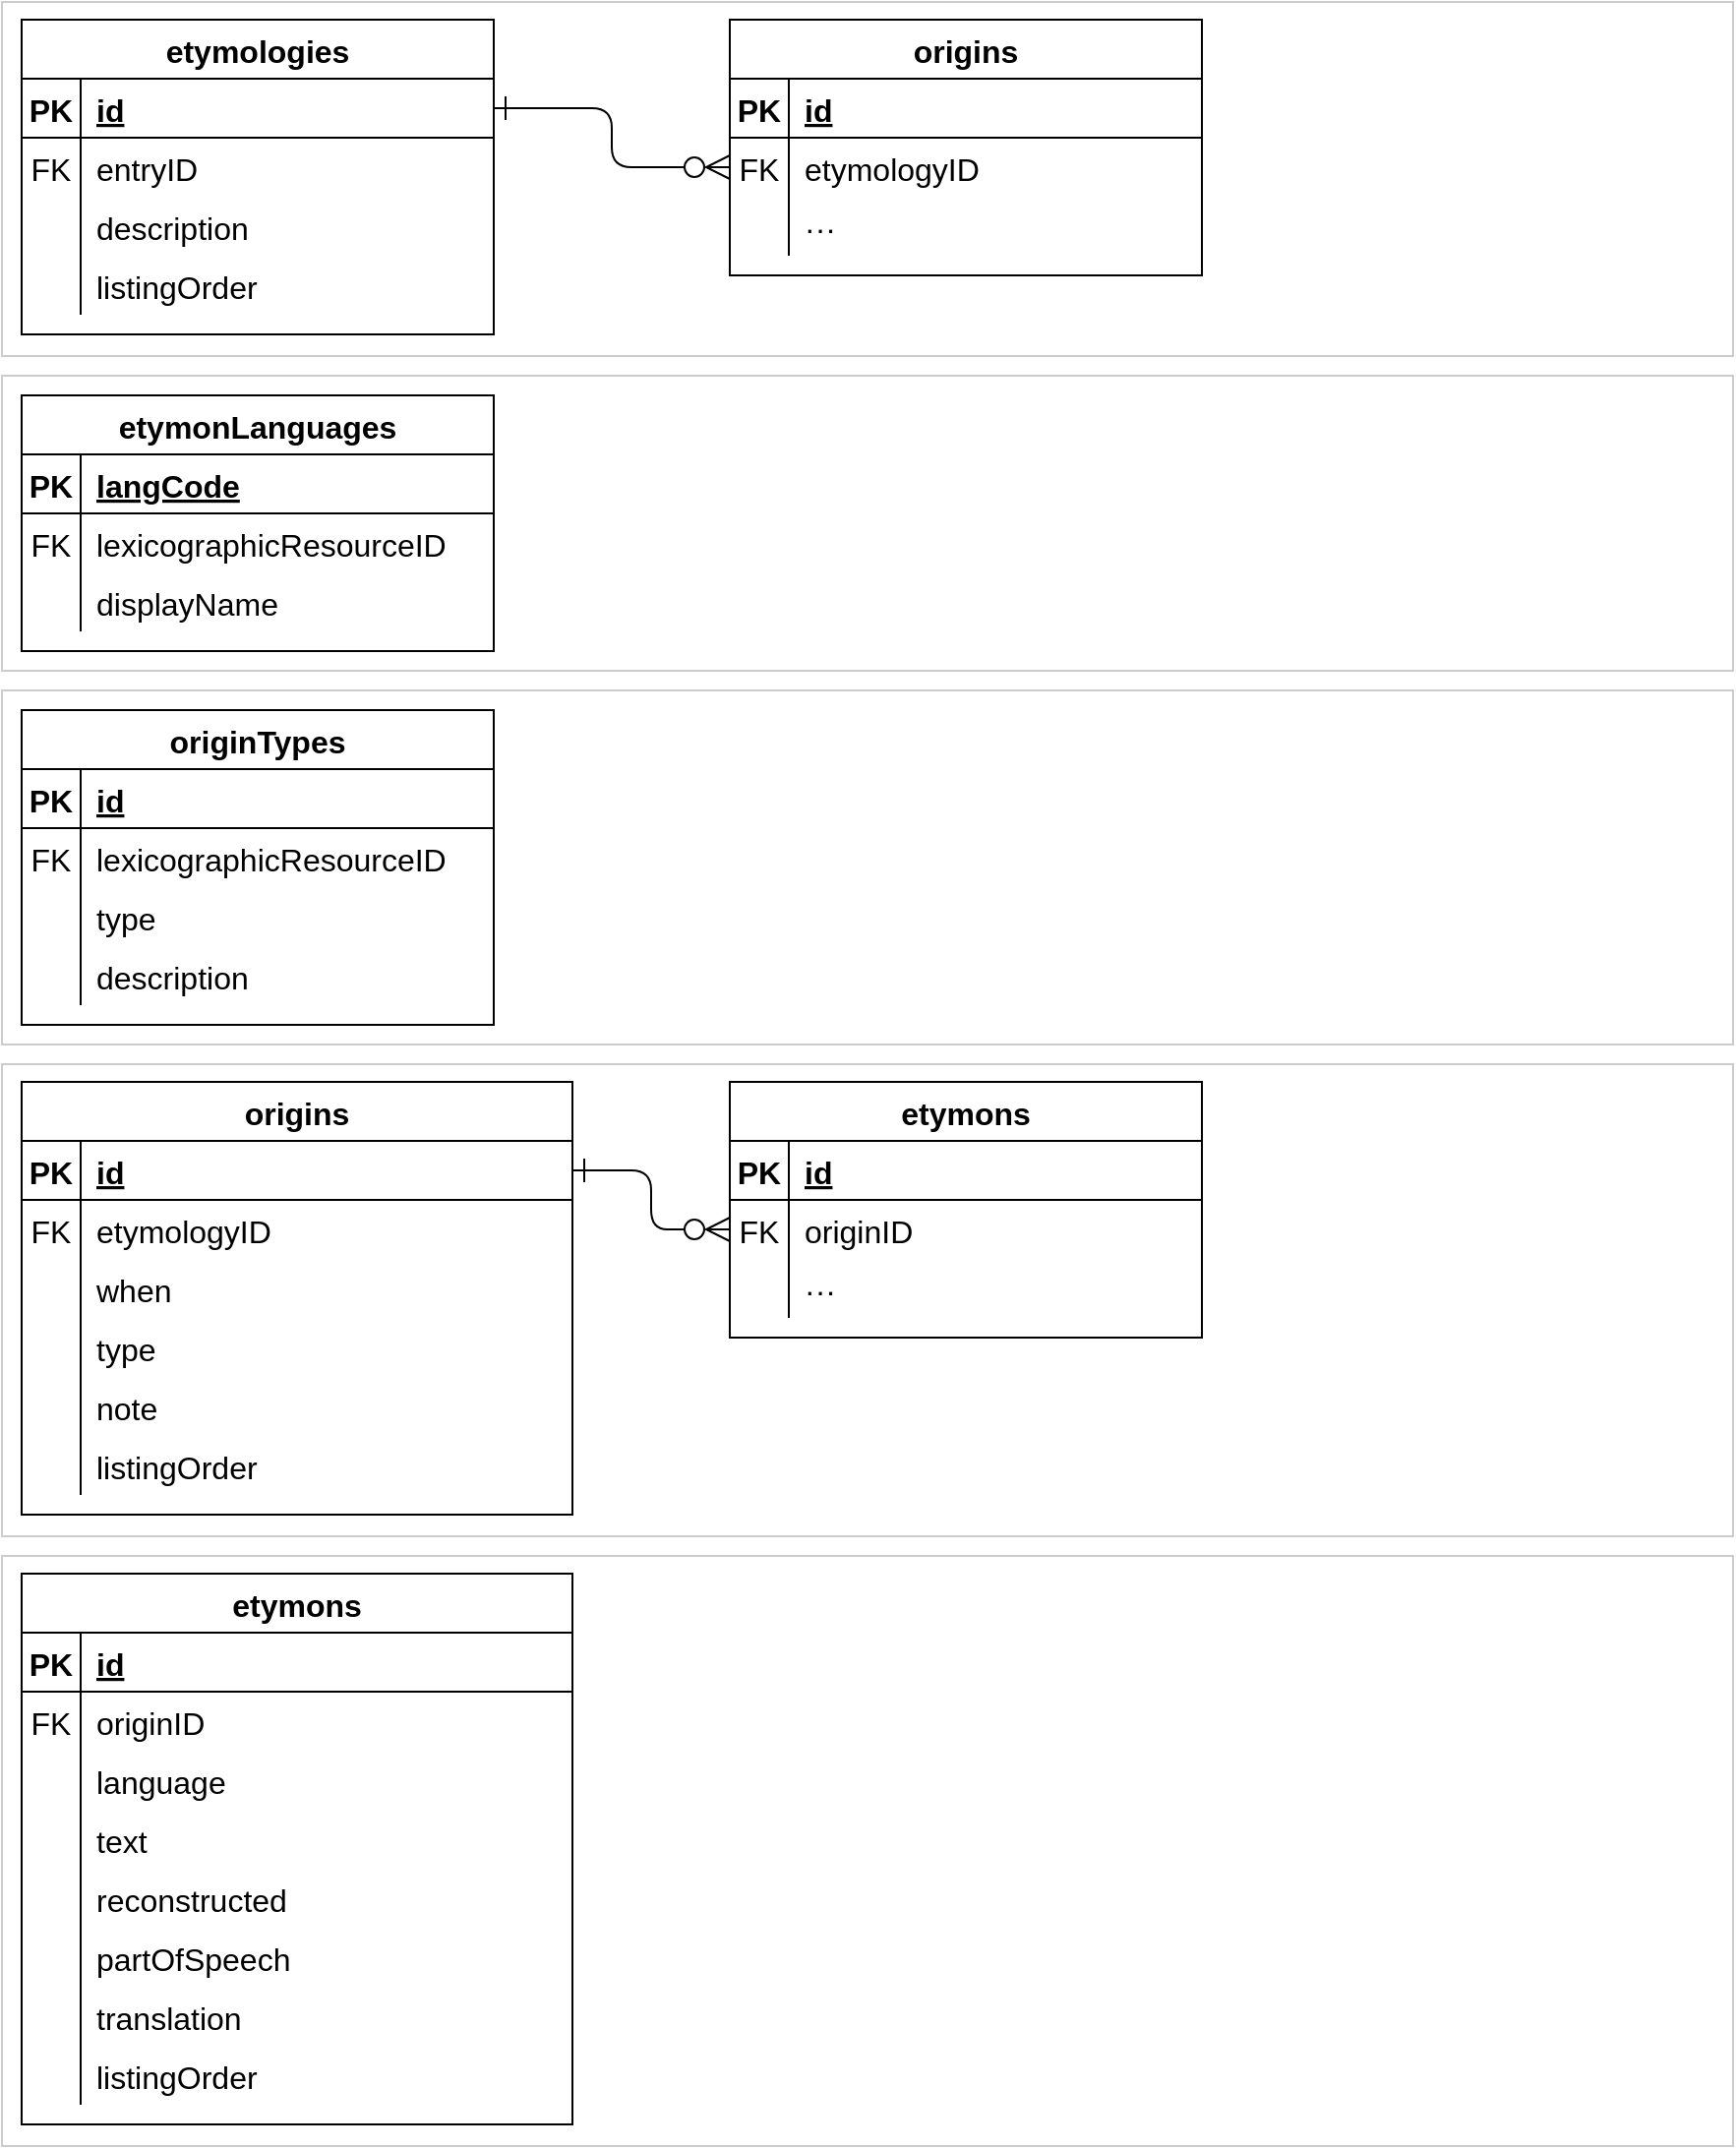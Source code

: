 <mxfile version="20.3.0" type="device"><diagram id="R2lEEEUBdFMjLlhIrx00" name="Page-1"><mxGraphModel dx="1102" dy="-1684" grid="1" gridSize="10" guides="1" tooltips="1" connect="1" arrows="1" fold="1" page="1" pageScale="1" pageWidth="827" pageHeight="1169" math="0" shadow="0" extFonts="Permanent Marker^https://fonts.googleapis.com/css?family=Permanent+Marker"><root><mxCell id="0"/><mxCell id="1" parent="0"/><mxCell id="ZktGSdJryhGlnCkygUIA-301" value="" style="rounded=0;whiteSpace=wrap;html=1;strokeColor=#CCCCCC;" parent="1" vertex="1"><mxGeometry y="2340" width="880" height="180" as="geometry"/></mxCell><mxCell id="ZktGSdJryhGlnCkygUIA-282" value="etymologies" style="shape=table;startSize=30;container=1;collapsible=1;childLayout=tableLayout;fixedRows=1;rowLines=0;fontStyle=1;align=center;resizeLast=1;fontSize=16;" parent="1" vertex="1"><mxGeometry x="10" y="2349" width="240" height="160" as="geometry"><mxRectangle x="400" y="480" width="90" height="30" as="alternateBounds"/></mxGeometry></mxCell><mxCell id="ZktGSdJryhGlnCkygUIA-283" value="" style="shape=tableRow;horizontal=0;startSize=0;swimlaneHead=0;swimlaneBody=0;fillColor=none;collapsible=0;dropTarget=0;points=[[0,0.5],[1,0.5]];portConstraint=eastwest;top=0;left=0;right=0;bottom=1;fontSize=16;" parent="ZktGSdJryhGlnCkygUIA-282" vertex="1"><mxGeometry y="30" width="240" height="30" as="geometry"/></mxCell><mxCell id="ZktGSdJryhGlnCkygUIA-284" value="PK" style="shape=partialRectangle;connectable=0;fillColor=none;top=0;left=0;bottom=0;right=0;fontStyle=1;overflow=hidden;fontSize=16;" parent="ZktGSdJryhGlnCkygUIA-283" vertex="1"><mxGeometry width="30" height="30" as="geometry"><mxRectangle width="30" height="30" as="alternateBounds"/></mxGeometry></mxCell><mxCell id="ZktGSdJryhGlnCkygUIA-285" value="id" style="shape=partialRectangle;connectable=0;fillColor=none;top=0;left=0;bottom=0;right=0;align=left;spacingLeft=6;fontStyle=5;overflow=hidden;fontSize=16;" parent="ZktGSdJryhGlnCkygUIA-283" vertex="1"><mxGeometry x="30" width="210" height="30" as="geometry"><mxRectangle width="210" height="30" as="alternateBounds"/></mxGeometry></mxCell><mxCell id="ZktGSdJryhGlnCkygUIA-286" value="" style="shape=tableRow;horizontal=0;startSize=0;swimlaneHead=0;swimlaneBody=0;fillColor=none;collapsible=0;dropTarget=0;points=[[0,0.5],[1,0.5]];portConstraint=eastwest;top=0;left=0;right=0;bottom=0;fontSize=16;" parent="ZktGSdJryhGlnCkygUIA-282" vertex="1"><mxGeometry y="60" width="240" height="30" as="geometry"/></mxCell><mxCell id="ZktGSdJryhGlnCkygUIA-287" value="FK" style="shape=partialRectangle;connectable=0;fillColor=none;top=0;left=0;bottom=0;right=0;editable=1;overflow=hidden;fontSize=16;" parent="ZktGSdJryhGlnCkygUIA-286" vertex="1"><mxGeometry width="30" height="30" as="geometry"><mxRectangle width="30" height="30" as="alternateBounds"/></mxGeometry></mxCell><mxCell id="ZktGSdJryhGlnCkygUIA-288" value="entryID" style="shape=partialRectangle;connectable=0;fillColor=none;top=0;left=0;bottom=0;right=0;align=left;spacingLeft=6;overflow=hidden;fontSize=16;" parent="ZktGSdJryhGlnCkygUIA-286" vertex="1"><mxGeometry x="30" width="210" height="30" as="geometry"><mxRectangle width="210" height="30" as="alternateBounds"/></mxGeometry></mxCell><mxCell id="ZktGSdJryhGlnCkygUIA-289" value="" style="shape=tableRow;horizontal=0;startSize=0;swimlaneHead=0;swimlaneBody=0;fillColor=none;collapsible=0;dropTarget=0;points=[[0,0.5],[1,0.5]];portConstraint=eastwest;top=0;left=0;right=0;bottom=0;fontSize=16;" parent="ZktGSdJryhGlnCkygUIA-282" vertex="1"><mxGeometry y="90" width="240" height="30" as="geometry"/></mxCell><mxCell id="ZktGSdJryhGlnCkygUIA-290" value="" style="shape=partialRectangle;connectable=0;fillColor=none;top=0;left=0;bottom=0;right=0;editable=1;overflow=hidden;fontSize=16;" parent="ZktGSdJryhGlnCkygUIA-289" vertex="1"><mxGeometry width="30" height="30" as="geometry"><mxRectangle width="30" height="30" as="alternateBounds"/></mxGeometry></mxCell><mxCell id="ZktGSdJryhGlnCkygUIA-291" value="description" style="shape=partialRectangle;connectable=0;fillColor=none;top=0;left=0;bottom=0;right=0;align=left;spacingLeft=6;overflow=hidden;fontSize=16;" parent="ZktGSdJryhGlnCkygUIA-289" vertex="1"><mxGeometry x="30" width="210" height="30" as="geometry"><mxRectangle width="210" height="30" as="alternateBounds"/></mxGeometry></mxCell><mxCell id="SRtZ7S2uoU_hM7iwgNDi-1" style="shape=tableRow;horizontal=0;startSize=0;swimlaneHead=0;swimlaneBody=0;fillColor=none;collapsible=0;dropTarget=0;points=[[0,0.5],[1,0.5]];portConstraint=eastwest;top=0;left=0;right=0;bottom=0;fontSize=16;" parent="ZktGSdJryhGlnCkygUIA-282" vertex="1"><mxGeometry y="120" width="240" height="30" as="geometry"/></mxCell><mxCell id="SRtZ7S2uoU_hM7iwgNDi-2" value="" style="shape=partialRectangle;connectable=0;fillColor=none;top=0;left=0;bottom=0;right=0;editable=1;overflow=hidden;fontSize=16;" parent="SRtZ7S2uoU_hM7iwgNDi-1" vertex="1"><mxGeometry width="30" height="30" as="geometry"><mxRectangle width="30" height="30" as="alternateBounds"/></mxGeometry></mxCell><mxCell id="SRtZ7S2uoU_hM7iwgNDi-3" value="listingOrder" style="shape=partialRectangle;connectable=0;fillColor=none;top=0;left=0;bottom=0;right=0;align=left;spacingLeft=6;overflow=hidden;fontSize=16;" parent="SRtZ7S2uoU_hM7iwgNDi-1" vertex="1"><mxGeometry x="30" width="210" height="30" as="geometry"><mxRectangle width="210" height="30" as="alternateBounds"/></mxGeometry></mxCell><mxCell id="SRtZ7S2uoU_hM7iwgNDi-53" value="" style="rounded=0;whiteSpace=wrap;html=1;strokeColor=#CCCCCC;" parent="1" vertex="1"><mxGeometry y="2880" width="880" height="240" as="geometry"/></mxCell><mxCell id="SRtZ7S2uoU_hM7iwgNDi-54" value="origins" style="shape=table;startSize=30;container=1;collapsible=1;childLayout=tableLayout;fixedRows=1;rowLines=0;fontStyle=1;align=center;resizeLast=1;fontSize=16;" parent="1" vertex="1"><mxGeometry x="10" y="2889" width="280" height="220" as="geometry"><mxRectangle x="400" y="480" width="90" height="30" as="alternateBounds"/></mxGeometry></mxCell><mxCell id="SRtZ7S2uoU_hM7iwgNDi-55" value="" style="shape=tableRow;horizontal=0;startSize=0;swimlaneHead=0;swimlaneBody=0;fillColor=none;collapsible=0;dropTarget=0;points=[[0,0.5],[1,0.5]];portConstraint=eastwest;top=0;left=0;right=0;bottom=1;fontSize=16;" parent="SRtZ7S2uoU_hM7iwgNDi-54" vertex="1"><mxGeometry y="30" width="280" height="30" as="geometry"/></mxCell><mxCell id="SRtZ7S2uoU_hM7iwgNDi-56" value="PK" style="shape=partialRectangle;connectable=0;fillColor=none;top=0;left=0;bottom=0;right=0;fontStyle=1;overflow=hidden;fontSize=16;" parent="SRtZ7S2uoU_hM7iwgNDi-55" vertex="1"><mxGeometry width="30" height="30" as="geometry"><mxRectangle width="30" height="30" as="alternateBounds"/></mxGeometry></mxCell><mxCell id="SRtZ7S2uoU_hM7iwgNDi-57" value="id" style="shape=partialRectangle;connectable=0;fillColor=none;top=0;left=0;bottom=0;right=0;align=left;spacingLeft=6;fontStyle=5;overflow=hidden;fontSize=16;" parent="SRtZ7S2uoU_hM7iwgNDi-55" vertex="1"><mxGeometry x="30" width="250" height="30" as="geometry"><mxRectangle width="250" height="30" as="alternateBounds"/></mxGeometry></mxCell><mxCell id="SRtZ7S2uoU_hM7iwgNDi-58" value="" style="shape=tableRow;horizontal=0;startSize=0;swimlaneHead=0;swimlaneBody=0;fillColor=none;collapsible=0;dropTarget=0;points=[[0,0.5],[1,0.5]];portConstraint=eastwest;top=0;left=0;right=0;bottom=0;fontSize=16;" parent="SRtZ7S2uoU_hM7iwgNDi-54" vertex="1"><mxGeometry y="60" width="280" height="30" as="geometry"/></mxCell><mxCell id="SRtZ7S2uoU_hM7iwgNDi-59" value="FK" style="shape=partialRectangle;connectable=0;fillColor=none;top=0;left=0;bottom=0;right=0;editable=1;overflow=hidden;fontSize=16;" parent="SRtZ7S2uoU_hM7iwgNDi-58" vertex="1"><mxGeometry width="30" height="30" as="geometry"><mxRectangle width="30" height="30" as="alternateBounds"/></mxGeometry></mxCell><mxCell id="SRtZ7S2uoU_hM7iwgNDi-60" value="etymologyID" style="shape=partialRectangle;connectable=0;fillColor=none;top=0;left=0;bottom=0;right=0;align=left;spacingLeft=6;overflow=hidden;fontSize=16;" parent="SRtZ7S2uoU_hM7iwgNDi-58" vertex="1"><mxGeometry x="30" width="250" height="30" as="geometry"><mxRectangle width="250" height="30" as="alternateBounds"/></mxGeometry></mxCell><mxCell id="SRtZ7S2uoU_hM7iwgNDi-61" value="" style="shape=tableRow;horizontal=0;startSize=0;swimlaneHead=0;swimlaneBody=0;fillColor=none;collapsible=0;dropTarget=0;points=[[0,0.5],[1,0.5]];portConstraint=eastwest;top=0;left=0;right=0;bottom=0;fontSize=16;" parent="SRtZ7S2uoU_hM7iwgNDi-54" vertex="1"><mxGeometry y="90" width="280" height="30" as="geometry"/></mxCell><mxCell id="SRtZ7S2uoU_hM7iwgNDi-62" value="" style="shape=partialRectangle;connectable=0;fillColor=none;top=0;left=0;bottom=0;right=0;editable=1;overflow=hidden;fontSize=16;" parent="SRtZ7S2uoU_hM7iwgNDi-61" vertex="1"><mxGeometry width="30" height="30" as="geometry"><mxRectangle width="30" height="30" as="alternateBounds"/></mxGeometry></mxCell><mxCell id="SRtZ7S2uoU_hM7iwgNDi-63" value="when" style="shape=partialRectangle;connectable=0;fillColor=none;top=0;left=0;bottom=0;right=0;align=left;spacingLeft=6;overflow=hidden;fontSize=16;" parent="SRtZ7S2uoU_hM7iwgNDi-61" vertex="1"><mxGeometry x="30" width="250" height="30" as="geometry"><mxRectangle width="250" height="30" as="alternateBounds"/></mxGeometry></mxCell><mxCell id="SRtZ7S2uoU_hM7iwgNDi-64" style="shape=tableRow;horizontal=0;startSize=0;swimlaneHead=0;swimlaneBody=0;fillColor=none;collapsible=0;dropTarget=0;points=[[0,0.5],[1,0.5]];portConstraint=eastwest;top=0;left=0;right=0;bottom=0;fontSize=16;" parent="SRtZ7S2uoU_hM7iwgNDi-54" vertex="1"><mxGeometry y="120" width="280" height="30" as="geometry"/></mxCell><mxCell id="SRtZ7S2uoU_hM7iwgNDi-65" style="shape=partialRectangle;connectable=0;fillColor=none;top=0;left=0;bottom=0;right=0;editable=1;overflow=hidden;fontSize=16;" parent="SRtZ7S2uoU_hM7iwgNDi-64" vertex="1"><mxGeometry width="30" height="30" as="geometry"><mxRectangle width="30" height="30" as="alternateBounds"/></mxGeometry></mxCell><mxCell id="SRtZ7S2uoU_hM7iwgNDi-66" value="type" style="shape=partialRectangle;connectable=0;fillColor=none;top=0;left=0;bottom=0;right=0;align=left;spacingLeft=6;overflow=hidden;fontSize=16;" parent="SRtZ7S2uoU_hM7iwgNDi-64" vertex="1"><mxGeometry x="30" width="250" height="30" as="geometry"><mxRectangle width="250" height="30" as="alternateBounds"/></mxGeometry></mxCell><mxCell id="SRtZ7S2uoU_hM7iwgNDi-67" style="shape=tableRow;horizontal=0;startSize=0;swimlaneHead=0;swimlaneBody=0;fillColor=none;collapsible=0;dropTarget=0;points=[[0,0.5],[1,0.5]];portConstraint=eastwest;top=0;left=0;right=0;bottom=0;fontSize=16;" parent="SRtZ7S2uoU_hM7iwgNDi-54" vertex="1"><mxGeometry y="150" width="280" height="30" as="geometry"/></mxCell><mxCell id="SRtZ7S2uoU_hM7iwgNDi-68" style="shape=partialRectangle;connectable=0;fillColor=none;top=0;left=0;bottom=0;right=0;editable=1;overflow=hidden;fontSize=16;" parent="SRtZ7S2uoU_hM7iwgNDi-67" vertex="1"><mxGeometry width="30" height="30" as="geometry"><mxRectangle width="30" height="30" as="alternateBounds"/></mxGeometry></mxCell><mxCell id="SRtZ7S2uoU_hM7iwgNDi-69" value="note" style="shape=partialRectangle;connectable=0;fillColor=none;top=0;left=0;bottom=0;right=0;align=left;spacingLeft=6;overflow=hidden;fontSize=16;" parent="SRtZ7S2uoU_hM7iwgNDi-67" vertex="1"><mxGeometry x="30" width="250" height="30" as="geometry"><mxRectangle width="250" height="30" as="alternateBounds"/></mxGeometry></mxCell><mxCell id="SRtZ7S2uoU_hM7iwgNDi-70" style="shape=tableRow;horizontal=0;startSize=0;swimlaneHead=0;swimlaneBody=0;fillColor=none;collapsible=0;dropTarget=0;points=[[0,0.5],[1,0.5]];portConstraint=eastwest;top=0;left=0;right=0;bottom=0;fontSize=16;" parent="SRtZ7S2uoU_hM7iwgNDi-54" vertex="1"><mxGeometry y="180" width="280" height="30" as="geometry"/></mxCell><mxCell id="SRtZ7S2uoU_hM7iwgNDi-71" style="shape=partialRectangle;connectable=0;fillColor=none;top=0;left=0;bottom=0;right=0;editable=1;overflow=hidden;fontSize=16;" parent="SRtZ7S2uoU_hM7iwgNDi-70" vertex="1"><mxGeometry width="30" height="30" as="geometry"><mxRectangle width="30" height="30" as="alternateBounds"/></mxGeometry></mxCell><mxCell id="SRtZ7S2uoU_hM7iwgNDi-72" value="listingOrder" style="shape=partialRectangle;connectable=0;fillColor=none;top=0;left=0;bottom=0;right=0;align=left;spacingLeft=6;overflow=hidden;fontSize=16;" parent="SRtZ7S2uoU_hM7iwgNDi-70" vertex="1"><mxGeometry x="30" width="250" height="30" as="geometry"><mxRectangle width="250" height="30" as="alternateBounds"/></mxGeometry></mxCell><mxCell id="SRtZ7S2uoU_hM7iwgNDi-76" value="etymons" style="shape=table;startSize=30;container=1;collapsible=1;childLayout=tableLayout;fixedRows=1;rowLines=0;fontStyle=1;align=center;resizeLast=1;fontSize=16;" parent="1" vertex="1"><mxGeometry x="370" y="2889" width="240" height="130" as="geometry"><mxRectangle x="400" y="480" width="90" height="30" as="alternateBounds"/></mxGeometry></mxCell><mxCell id="SRtZ7S2uoU_hM7iwgNDi-77" value="" style="shape=tableRow;horizontal=0;startSize=0;swimlaneHead=0;swimlaneBody=0;fillColor=none;collapsible=0;dropTarget=0;points=[[0,0.5],[1,0.5]];portConstraint=eastwest;top=0;left=0;right=0;bottom=1;fontSize=16;" parent="SRtZ7S2uoU_hM7iwgNDi-76" vertex="1"><mxGeometry y="30" width="240" height="30" as="geometry"/></mxCell><mxCell id="SRtZ7S2uoU_hM7iwgNDi-78" value="PK" style="shape=partialRectangle;connectable=0;fillColor=none;top=0;left=0;bottom=0;right=0;fontStyle=1;overflow=hidden;fontSize=16;" parent="SRtZ7S2uoU_hM7iwgNDi-77" vertex="1"><mxGeometry width="30" height="30" as="geometry"><mxRectangle width="30" height="30" as="alternateBounds"/></mxGeometry></mxCell><mxCell id="SRtZ7S2uoU_hM7iwgNDi-79" value="id" style="shape=partialRectangle;connectable=0;fillColor=none;top=0;left=0;bottom=0;right=0;align=left;spacingLeft=6;fontStyle=5;overflow=hidden;fontSize=16;" parent="SRtZ7S2uoU_hM7iwgNDi-77" vertex="1"><mxGeometry x="30" width="210" height="30" as="geometry"><mxRectangle width="210" height="30" as="alternateBounds"/></mxGeometry></mxCell><mxCell id="SRtZ7S2uoU_hM7iwgNDi-80" value="" style="shape=tableRow;horizontal=0;startSize=0;swimlaneHead=0;swimlaneBody=0;fillColor=none;collapsible=0;dropTarget=0;points=[[0,0.5],[1,0.5]];portConstraint=eastwest;top=0;left=0;right=0;bottom=0;fontSize=16;" parent="SRtZ7S2uoU_hM7iwgNDi-76" vertex="1"><mxGeometry y="60" width="240" height="30" as="geometry"/></mxCell><mxCell id="SRtZ7S2uoU_hM7iwgNDi-81" value="FK" style="shape=partialRectangle;connectable=0;fillColor=none;top=0;left=0;bottom=0;right=0;editable=1;overflow=hidden;fontSize=16;" parent="SRtZ7S2uoU_hM7iwgNDi-80" vertex="1"><mxGeometry width="30" height="30" as="geometry"><mxRectangle width="30" height="30" as="alternateBounds"/></mxGeometry></mxCell><mxCell id="SRtZ7S2uoU_hM7iwgNDi-82" value="originID" style="shape=partialRectangle;connectable=0;fillColor=none;top=0;left=0;bottom=0;right=0;align=left;spacingLeft=6;overflow=hidden;fontSize=16;" parent="SRtZ7S2uoU_hM7iwgNDi-80" vertex="1"><mxGeometry x="30" width="210" height="30" as="geometry"><mxRectangle width="210" height="30" as="alternateBounds"/></mxGeometry></mxCell><mxCell id="SRtZ7S2uoU_hM7iwgNDi-83" value="" style="shape=tableRow;horizontal=0;startSize=0;swimlaneHead=0;swimlaneBody=0;fillColor=none;collapsible=0;dropTarget=0;points=[[0,0.5],[1,0.5]];portConstraint=eastwest;top=0;left=0;right=0;bottom=0;fontSize=16;" parent="SRtZ7S2uoU_hM7iwgNDi-76" vertex="1"><mxGeometry y="90" width="240" height="30" as="geometry"/></mxCell><mxCell id="SRtZ7S2uoU_hM7iwgNDi-84" value="" style="shape=partialRectangle;connectable=0;fillColor=none;top=0;left=0;bottom=0;right=0;editable=1;overflow=hidden;fontSize=16;" parent="SRtZ7S2uoU_hM7iwgNDi-83" vertex="1"><mxGeometry width="30" height="30" as="geometry"><mxRectangle width="30" height="30" as="alternateBounds"/></mxGeometry></mxCell><mxCell id="SRtZ7S2uoU_hM7iwgNDi-85" value="···" style="shape=partialRectangle;connectable=0;fillColor=none;top=0;left=0;bottom=0;right=0;align=left;spacingLeft=6;overflow=hidden;fontSize=16;" parent="SRtZ7S2uoU_hM7iwgNDi-83" vertex="1"><mxGeometry x="30" width="210" height="30" as="geometry"><mxRectangle width="210" height="30" as="alternateBounds"/></mxGeometry></mxCell><mxCell id="SRtZ7S2uoU_hM7iwgNDi-86" style="edgeStyle=orthogonalEdgeStyle;rounded=1;orthogonalLoop=1;jettySize=auto;html=1;entryX=0;entryY=0.5;entryDx=0;entryDy=0;endArrow=ERzeroToMany;startArrow=ERone;startFill=0;endFill=0;startSize=10;endSize=10;" parent="1" source="SRtZ7S2uoU_hM7iwgNDi-55" target="SRtZ7S2uoU_hM7iwgNDi-80" edge="1"><mxGeometry relative="1" as="geometry"/></mxCell><mxCell id="y7kXEjC66wHS_9gNWSh6-1" value="" style="rounded=0;whiteSpace=wrap;html=1;strokeColor=#CCCCCC;" vertex="1" parent="1"><mxGeometry y="2530" width="880" height="150" as="geometry"/></mxCell><mxCell id="y7kXEjC66wHS_9gNWSh6-2" value="etymonLanguages" style="shape=table;startSize=30;container=1;collapsible=1;childLayout=tableLayout;fixedRows=1;rowLines=0;fontStyle=1;align=center;resizeLast=1;fontSize=16;" vertex="1" parent="1"><mxGeometry x="10" y="2540" width="240" height="130" as="geometry"/></mxCell><mxCell id="y7kXEjC66wHS_9gNWSh6-3" value="" style="shape=tableRow;horizontal=0;startSize=0;swimlaneHead=0;swimlaneBody=0;fillColor=none;collapsible=0;dropTarget=0;points=[[0,0.5],[1,0.5]];portConstraint=eastwest;top=0;left=0;right=0;bottom=1;fontSize=16;" vertex="1" parent="y7kXEjC66wHS_9gNWSh6-2"><mxGeometry y="30" width="240" height="30" as="geometry"/></mxCell><mxCell id="y7kXEjC66wHS_9gNWSh6-4" value="PK" style="shape=partialRectangle;connectable=0;fillColor=none;top=0;left=0;bottom=0;right=0;fontStyle=1;overflow=hidden;fontSize=16;" vertex="1" parent="y7kXEjC66wHS_9gNWSh6-3"><mxGeometry width="30" height="30" as="geometry"><mxRectangle width="30" height="30" as="alternateBounds"/></mxGeometry></mxCell><mxCell id="y7kXEjC66wHS_9gNWSh6-5" value="langCode" style="shape=partialRectangle;connectable=0;fillColor=none;top=0;left=0;bottom=0;right=0;align=left;spacingLeft=6;fontStyle=5;overflow=hidden;fontSize=16;" vertex="1" parent="y7kXEjC66wHS_9gNWSh6-3"><mxGeometry x="30" width="210" height="30" as="geometry"><mxRectangle width="210" height="30" as="alternateBounds"/></mxGeometry></mxCell><mxCell id="y7kXEjC66wHS_9gNWSh6-6" value="" style="shape=tableRow;horizontal=0;startSize=0;swimlaneHead=0;swimlaneBody=0;fillColor=none;collapsible=0;dropTarget=0;points=[[0,0.5],[1,0.5]];portConstraint=eastwest;top=0;left=0;right=0;bottom=0;fontSize=16;" vertex="1" parent="y7kXEjC66wHS_9gNWSh6-2"><mxGeometry y="60" width="240" height="30" as="geometry"/></mxCell><mxCell id="y7kXEjC66wHS_9gNWSh6-7" value="FK" style="shape=partialRectangle;connectable=0;fillColor=none;top=0;left=0;bottom=0;right=0;editable=1;overflow=hidden;fontSize=16;" vertex="1" parent="y7kXEjC66wHS_9gNWSh6-6"><mxGeometry width="30" height="30" as="geometry"><mxRectangle width="30" height="30" as="alternateBounds"/></mxGeometry></mxCell><mxCell id="y7kXEjC66wHS_9gNWSh6-8" value="lexicographicResourceID" style="shape=partialRectangle;connectable=0;fillColor=none;top=0;left=0;bottom=0;right=0;align=left;spacingLeft=6;overflow=hidden;fontSize=16;" vertex="1" parent="y7kXEjC66wHS_9gNWSh6-6"><mxGeometry x="30" width="210" height="30" as="geometry"><mxRectangle width="210" height="30" as="alternateBounds"/></mxGeometry></mxCell><mxCell id="y7kXEjC66wHS_9gNWSh6-9" value="" style="shape=tableRow;horizontal=0;startSize=0;swimlaneHead=0;swimlaneBody=0;fillColor=none;collapsible=0;dropTarget=0;points=[[0,0.5],[1,0.5]];portConstraint=eastwest;top=0;left=0;right=0;bottom=0;fontSize=16;" vertex="1" parent="y7kXEjC66wHS_9gNWSh6-2"><mxGeometry y="90" width="240" height="30" as="geometry"/></mxCell><mxCell id="y7kXEjC66wHS_9gNWSh6-10" value="" style="shape=partialRectangle;connectable=0;fillColor=none;top=0;left=0;bottom=0;right=0;editable=1;overflow=hidden;fontSize=16;" vertex="1" parent="y7kXEjC66wHS_9gNWSh6-9"><mxGeometry width="30" height="30" as="geometry"><mxRectangle width="30" height="30" as="alternateBounds"/></mxGeometry></mxCell><mxCell id="y7kXEjC66wHS_9gNWSh6-11" value="displayName" style="shape=partialRectangle;connectable=0;fillColor=none;top=0;left=0;bottom=0;right=0;align=left;spacingLeft=6;overflow=hidden;fontSize=16;" vertex="1" parent="y7kXEjC66wHS_9gNWSh6-9"><mxGeometry x="30" width="210" height="30" as="geometry"><mxRectangle width="210" height="30" as="alternateBounds"/></mxGeometry></mxCell><mxCell id="y7kXEjC66wHS_9gNWSh6-12" value="" style="rounded=0;whiteSpace=wrap;html=1;strokeColor=#CCCCCC;" vertex="1" parent="1"><mxGeometry y="2690" width="880" height="180" as="geometry"/></mxCell><mxCell id="y7kXEjC66wHS_9gNWSh6-13" value="originTypes" style="shape=table;startSize=30;container=1;collapsible=1;childLayout=tableLayout;fixedRows=1;rowLines=0;fontStyle=1;align=center;resizeLast=1;fontSize=16;" vertex="1" parent="1"><mxGeometry x="10" y="2700" width="240" height="160" as="geometry"/></mxCell><mxCell id="y7kXEjC66wHS_9gNWSh6-14" value="" style="shape=tableRow;horizontal=0;startSize=0;swimlaneHead=0;swimlaneBody=0;fillColor=none;collapsible=0;dropTarget=0;points=[[0,0.5],[1,0.5]];portConstraint=eastwest;top=0;left=0;right=0;bottom=1;fontSize=16;" vertex="1" parent="y7kXEjC66wHS_9gNWSh6-13"><mxGeometry y="30" width="240" height="30" as="geometry"/></mxCell><mxCell id="y7kXEjC66wHS_9gNWSh6-15" value="PK" style="shape=partialRectangle;connectable=0;fillColor=none;top=0;left=0;bottom=0;right=0;fontStyle=1;overflow=hidden;fontSize=16;" vertex="1" parent="y7kXEjC66wHS_9gNWSh6-14"><mxGeometry width="30" height="30" as="geometry"><mxRectangle width="30" height="30" as="alternateBounds"/></mxGeometry></mxCell><mxCell id="y7kXEjC66wHS_9gNWSh6-16" value="id" style="shape=partialRectangle;connectable=0;fillColor=none;top=0;left=0;bottom=0;right=0;align=left;spacingLeft=6;fontStyle=5;overflow=hidden;fontSize=16;" vertex="1" parent="y7kXEjC66wHS_9gNWSh6-14"><mxGeometry x="30" width="210" height="30" as="geometry"><mxRectangle width="210" height="30" as="alternateBounds"/></mxGeometry></mxCell><mxCell id="y7kXEjC66wHS_9gNWSh6-17" value="" style="shape=tableRow;horizontal=0;startSize=0;swimlaneHead=0;swimlaneBody=0;fillColor=none;collapsible=0;dropTarget=0;points=[[0,0.5],[1,0.5]];portConstraint=eastwest;top=0;left=0;right=0;bottom=0;fontSize=16;" vertex="1" parent="y7kXEjC66wHS_9gNWSh6-13"><mxGeometry y="60" width="240" height="30" as="geometry"/></mxCell><mxCell id="y7kXEjC66wHS_9gNWSh6-18" value="FK" style="shape=partialRectangle;connectable=0;fillColor=none;top=0;left=0;bottom=0;right=0;editable=1;overflow=hidden;fontSize=16;" vertex="1" parent="y7kXEjC66wHS_9gNWSh6-17"><mxGeometry width="30" height="30" as="geometry"><mxRectangle width="30" height="30" as="alternateBounds"/></mxGeometry></mxCell><mxCell id="y7kXEjC66wHS_9gNWSh6-19" value="lexicographicResourceID" style="shape=partialRectangle;connectable=0;fillColor=none;top=0;left=0;bottom=0;right=0;align=left;spacingLeft=6;overflow=hidden;fontSize=16;" vertex="1" parent="y7kXEjC66wHS_9gNWSh6-17"><mxGeometry x="30" width="210" height="30" as="geometry"><mxRectangle width="210" height="30" as="alternateBounds"/></mxGeometry></mxCell><mxCell id="y7kXEjC66wHS_9gNWSh6-20" value="" style="shape=tableRow;horizontal=0;startSize=0;swimlaneHead=0;swimlaneBody=0;fillColor=none;collapsible=0;dropTarget=0;points=[[0,0.5],[1,0.5]];portConstraint=eastwest;top=0;left=0;right=0;bottom=0;fontSize=16;" vertex="1" parent="y7kXEjC66wHS_9gNWSh6-13"><mxGeometry y="90" width="240" height="30" as="geometry"/></mxCell><mxCell id="y7kXEjC66wHS_9gNWSh6-21" value="" style="shape=partialRectangle;connectable=0;fillColor=none;top=0;left=0;bottom=0;right=0;editable=1;overflow=hidden;fontSize=16;" vertex="1" parent="y7kXEjC66wHS_9gNWSh6-20"><mxGeometry width="30" height="30" as="geometry"><mxRectangle width="30" height="30" as="alternateBounds"/></mxGeometry></mxCell><mxCell id="y7kXEjC66wHS_9gNWSh6-22" value="type" style="shape=partialRectangle;connectable=0;fillColor=none;top=0;left=0;bottom=0;right=0;align=left;spacingLeft=6;overflow=hidden;fontSize=16;" vertex="1" parent="y7kXEjC66wHS_9gNWSh6-20"><mxGeometry x="30" width="210" height="30" as="geometry"><mxRectangle width="210" height="30" as="alternateBounds"/></mxGeometry></mxCell><mxCell id="y7kXEjC66wHS_9gNWSh6-23" style="shape=tableRow;horizontal=0;startSize=0;swimlaneHead=0;swimlaneBody=0;fillColor=none;collapsible=0;dropTarget=0;points=[[0,0.5],[1,0.5]];portConstraint=eastwest;top=0;left=0;right=0;bottom=0;fontSize=16;" vertex="1" parent="y7kXEjC66wHS_9gNWSh6-13"><mxGeometry y="120" width="240" height="30" as="geometry"/></mxCell><mxCell id="y7kXEjC66wHS_9gNWSh6-24" style="shape=partialRectangle;connectable=0;fillColor=none;top=0;left=0;bottom=0;right=0;editable=1;overflow=hidden;fontSize=16;" vertex="1" parent="y7kXEjC66wHS_9gNWSh6-23"><mxGeometry width="30" height="30" as="geometry"><mxRectangle width="30" height="30" as="alternateBounds"/></mxGeometry></mxCell><mxCell id="y7kXEjC66wHS_9gNWSh6-25" value="description" style="shape=partialRectangle;connectable=0;fillColor=none;top=0;left=0;bottom=0;right=0;align=left;spacingLeft=6;overflow=hidden;fontSize=16;" vertex="1" parent="y7kXEjC66wHS_9gNWSh6-23"><mxGeometry x="30" width="210" height="30" as="geometry"><mxRectangle width="210" height="30" as="alternateBounds"/></mxGeometry></mxCell><mxCell id="y7kXEjC66wHS_9gNWSh6-48" value="origins" style="shape=table;startSize=30;container=1;collapsible=1;childLayout=tableLayout;fixedRows=1;rowLines=0;fontStyle=1;align=center;resizeLast=1;fontSize=16;" vertex="1" parent="1"><mxGeometry x="370" y="2349" width="240" height="130" as="geometry"><mxRectangle x="400" y="480" width="90" height="30" as="alternateBounds"/></mxGeometry></mxCell><mxCell id="y7kXEjC66wHS_9gNWSh6-49" value="" style="shape=tableRow;horizontal=0;startSize=0;swimlaneHead=0;swimlaneBody=0;fillColor=none;collapsible=0;dropTarget=0;points=[[0,0.5],[1,0.5]];portConstraint=eastwest;top=0;left=0;right=0;bottom=1;fontSize=16;" vertex="1" parent="y7kXEjC66wHS_9gNWSh6-48"><mxGeometry y="30" width="240" height="30" as="geometry"/></mxCell><mxCell id="y7kXEjC66wHS_9gNWSh6-50" value="PK" style="shape=partialRectangle;connectable=0;fillColor=none;top=0;left=0;bottom=0;right=0;fontStyle=1;overflow=hidden;fontSize=16;" vertex="1" parent="y7kXEjC66wHS_9gNWSh6-49"><mxGeometry width="30" height="30" as="geometry"><mxRectangle width="30" height="30" as="alternateBounds"/></mxGeometry></mxCell><mxCell id="y7kXEjC66wHS_9gNWSh6-51" value="id" style="shape=partialRectangle;connectable=0;fillColor=none;top=0;left=0;bottom=0;right=0;align=left;spacingLeft=6;fontStyle=5;overflow=hidden;fontSize=16;" vertex="1" parent="y7kXEjC66wHS_9gNWSh6-49"><mxGeometry x="30" width="210" height="30" as="geometry"><mxRectangle width="210" height="30" as="alternateBounds"/></mxGeometry></mxCell><mxCell id="y7kXEjC66wHS_9gNWSh6-52" value="" style="shape=tableRow;horizontal=0;startSize=0;swimlaneHead=0;swimlaneBody=0;fillColor=none;collapsible=0;dropTarget=0;points=[[0,0.5],[1,0.5]];portConstraint=eastwest;top=0;left=0;right=0;bottom=0;fontSize=16;" vertex="1" parent="y7kXEjC66wHS_9gNWSh6-48"><mxGeometry y="60" width="240" height="30" as="geometry"/></mxCell><mxCell id="y7kXEjC66wHS_9gNWSh6-53" value="FK" style="shape=partialRectangle;connectable=0;fillColor=none;top=0;left=0;bottom=0;right=0;editable=1;overflow=hidden;fontSize=16;" vertex="1" parent="y7kXEjC66wHS_9gNWSh6-52"><mxGeometry width="30" height="30" as="geometry"><mxRectangle width="30" height="30" as="alternateBounds"/></mxGeometry></mxCell><mxCell id="y7kXEjC66wHS_9gNWSh6-54" value="etymologyID" style="shape=partialRectangle;connectable=0;fillColor=none;top=0;left=0;bottom=0;right=0;align=left;spacingLeft=6;overflow=hidden;fontSize=16;" vertex="1" parent="y7kXEjC66wHS_9gNWSh6-52"><mxGeometry x="30" width="210" height="30" as="geometry"><mxRectangle width="210" height="30" as="alternateBounds"/></mxGeometry></mxCell><mxCell id="y7kXEjC66wHS_9gNWSh6-55" value="" style="shape=tableRow;horizontal=0;startSize=0;swimlaneHead=0;swimlaneBody=0;fillColor=none;collapsible=0;dropTarget=0;points=[[0,0.5],[1,0.5]];portConstraint=eastwest;top=0;left=0;right=0;bottom=0;fontSize=16;" vertex="1" parent="y7kXEjC66wHS_9gNWSh6-48"><mxGeometry y="90" width="240" height="30" as="geometry"/></mxCell><mxCell id="y7kXEjC66wHS_9gNWSh6-56" value="" style="shape=partialRectangle;connectable=0;fillColor=none;top=0;left=0;bottom=0;right=0;editable=1;overflow=hidden;fontSize=16;" vertex="1" parent="y7kXEjC66wHS_9gNWSh6-55"><mxGeometry width="30" height="30" as="geometry"><mxRectangle width="30" height="30" as="alternateBounds"/></mxGeometry></mxCell><mxCell id="y7kXEjC66wHS_9gNWSh6-57" value="···" style="shape=partialRectangle;connectable=0;fillColor=none;top=0;left=0;bottom=0;right=0;align=left;spacingLeft=6;overflow=hidden;fontSize=16;" vertex="1" parent="y7kXEjC66wHS_9gNWSh6-55"><mxGeometry x="30" width="210" height="30" as="geometry"><mxRectangle width="210" height="30" as="alternateBounds"/></mxGeometry></mxCell><mxCell id="y7kXEjC66wHS_9gNWSh6-58" style="edgeStyle=orthogonalEdgeStyle;rounded=1;orthogonalLoop=1;jettySize=auto;html=1;exitX=1;exitY=0.5;exitDx=0;exitDy=0;endArrow=ERzeroToMany;startArrow=ERone;startFill=0;endFill=0;startSize=10;endSize=10;" edge="1" parent="1" source="ZktGSdJryhGlnCkygUIA-283" target="y7kXEjC66wHS_9gNWSh6-52"><mxGeometry relative="1" as="geometry"/></mxCell><mxCell id="y7kXEjC66wHS_9gNWSh6-59" value="" style="rounded=0;whiteSpace=wrap;html=1;strokeColor=#CCCCCC;" vertex="1" parent="1"><mxGeometry y="3130" width="880" height="300" as="geometry"/></mxCell><mxCell id="y7kXEjC66wHS_9gNWSh6-60" value="etymons" style="shape=table;startSize=30;container=1;collapsible=1;childLayout=tableLayout;fixedRows=1;rowLines=0;fontStyle=1;align=center;resizeLast=1;fontSize=16;" vertex="1" parent="1"><mxGeometry x="10" y="3139" width="280" height="280" as="geometry"><mxRectangle x="400" y="480" width="90" height="30" as="alternateBounds"/></mxGeometry></mxCell><mxCell id="y7kXEjC66wHS_9gNWSh6-61" value="" style="shape=tableRow;horizontal=0;startSize=0;swimlaneHead=0;swimlaneBody=0;fillColor=none;collapsible=0;dropTarget=0;points=[[0,0.5],[1,0.5]];portConstraint=eastwest;top=0;left=0;right=0;bottom=1;fontSize=16;" vertex="1" parent="y7kXEjC66wHS_9gNWSh6-60"><mxGeometry y="30" width="280" height="30" as="geometry"/></mxCell><mxCell id="y7kXEjC66wHS_9gNWSh6-62" value="PK" style="shape=partialRectangle;connectable=0;fillColor=none;top=0;left=0;bottom=0;right=0;fontStyle=1;overflow=hidden;fontSize=16;" vertex="1" parent="y7kXEjC66wHS_9gNWSh6-61"><mxGeometry width="30" height="30" as="geometry"><mxRectangle width="30" height="30" as="alternateBounds"/></mxGeometry></mxCell><mxCell id="y7kXEjC66wHS_9gNWSh6-63" value="id" style="shape=partialRectangle;connectable=0;fillColor=none;top=0;left=0;bottom=0;right=0;align=left;spacingLeft=6;fontStyle=5;overflow=hidden;fontSize=16;" vertex="1" parent="y7kXEjC66wHS_9gNWSh6-61"><mxGeometry x="30" width="250" height="30" as="geometry"><mxRectangle width="250" height="30" as="alternateBounds"/></mxGeometry></mxCell><mxCell id="y7kXEjC66wHS_9gNWSh6-64" value="" style="shape=tableRow;horizontal=0;startSize=0;swimlaneHead=0;swimlaneBody=0;fillColor=none;collapsible=0;dropTarget=0;points=[[0,0.5],[1,0.5]];portConstraint=eastwest;top=0;left=0;right=0;bottom=0;fontSize=16;" vertex="1" parent="y7kXEjC66wHS_9gNWSh6-60"><mxGeometry y="60" width="280" height="30" as="geometry"/></mxCell><mxCell id="y7kXEjC66wHS_9gNWSh6-65" value="FK" style="shape=partialRectangle;connectable=0;fillColor=none;top=0;left=0;bottom=0;right=0;editable=1;overflow=hidden;fontSize=16;" vertex="1" parent="y7kXEjC66wHS_9gNWSh6-64"><mxGeometry width="30" height="30" as="geometry"><mxRectangle width="30" height="30" as="alternateBounds"/></mxGeometry></mxCell><mxCell id="y7kXEjC66wHS_9gNWSh6-66" value="originID" style="shape=partialRectangle;connectable=0;fillColor=none;top=0;left=0;bottom=0;right=0;align=left;spacingLeft=6;overflow=hidden;fontSize=16;" vertex="1" parent="y7kXEjC66wHS_9gNWSh6-64"><mxGeometry x="30" width="250" height="30" as="geometry"><mxRectangle width="250" height="30" as="alternateBounds"/></mxGeometry></mxCell><mxCell id="y7kXEjC66wHS_9gNWSh6-67" value="" style="shape=tableRow;horizontal=0;startSize=0;swimlaneHead=0;swimlaneBody=0;fillColor=none;collapsible=0;dropTarget=0;points=[[0,0.5],[1,0.5]];portConstraint=eastwest;top=0;left=0;right=0;bottom=0;fontSize=16;" vertex="1" parent="y7kXEjC66wHS_9gNWSh6-60"><mxGeometry y="90" width="280" height="30" as="geometry"/></mxCell><mxCell id="y7kXEjC66wHS_9gNWSh6-68" value="" style="shape=partialRectangle;connectable=0;fillColor=none;top=0;left=0;bottom=0;right=0;editable=1;overflow=hidden;fontSize=16;" vertex="1" parent="y7kXEjC66wHS_9gNWSh6-67"><mxGeometry width="30" height="30" as="geometry"><mxRectangle width="30" height="30" as="alternateBounds"/></mxGeometry></mxCell><mxCell id="y7kXEjC66wHS_9gNWSh6-69" value="language" style="shape=partialRectangle;connectable=0;fillColor=none;top=0;left=0;bottom=0;right=0;align=left;spacingLeft=6;overflow=hidden;fontSize=16;" vertex="1" parent="y7kXEjC66wHS_9gNWSh6-67"><mxGeometry x="30" width="250" height="30" as="geometry"><mxRectangle width="250" height="30" as="alternateBounds"/></mxGeometry></mxCell><mxCell id="y7kXEjC66wHS_9gNWSh6-70" style="shape=tableRow;horizontal=0;startSize=0;swimlaneHead=0;swimlaneBody=0;fillColor=none;collapsible=0;dropTarget=0;points=[[0,0.5],[1,0.5]];portConstraint=eastwest;top=0;left=0;right=0;bottom=0;fontSize=16;" vertex="1" parent="y7kXEjC66wHS_9gNWSh6-60"><mxGeometry y="120" width="280" height="30" as="geometry"/></mxCell><mxCell id="y7kXEjC66wHS_9gNWSh6-71" style="shape=partialRectangle;connectable=0;fillColor=none;top=0;left=0;bottom=0;right=0;editable=1;overflow=hidden;fontSize=16;" vertex="1" parent="y7kXEjC66wHS_9gNWSh6-70"><mxGeometry width="30" height="30" as="geometry"><mxRectangle width="30" height="30" as="alternateBounds"/></mxGeometry></mxCell><mxCell id="y7kXEjC66wHS_9gNWSh6-72" value="text" style="shape=partialRectangle;connectable=0;fillColor=none;top=0;left=0;bottom=0;right=0;align=left;spacingLeft=6;overflow=hidden;fontSize=16;" vertex="1" parent="y7kXEjC66wHS_9gNWSh6-70"><mxGeometry x="30" width="250" height="30" as="geometry"><mxRectangle width="250" height="30" as="alternateBounds"/></mxGeometry></mxCell><mxCell id="y7kXEjC66wHS_9gNWSh6-73" style="shape=tableRow;horizontal=0;startSize=0;swimlaneHead=0;swimlaneBody=0;fillColor=none;collapsible=0;dropTarget=0;points=[[0,0.5],[1,0.5]];portConstraint=eastwest;top=0;left=0;right=0;bottom=0;fontSize=16;" vertex="1" parent="y7kXEjC66wHS_9gNWSh6-60"><mxGeometry y="150" width="280" height="30" as="geometry"/></mxCell><mxCell id="y7kXEjC66wHS_9gNWSh6-74" style="shape=partialRectangle;connectable=0;fillColor=none;top=0;left=0;bottom=0;right=0;editable=1;overflow=hidden;fontSize=16;" vertex="1" parent="y7kXEjC66wHS_9gNWSh6-73"><mxGeometry width="30" height="30" as="geometry"><mxRectangle width="30" height="30" as="alternateBounds"/></mxGeometry></mxCell><mxCell id="y7kXEjC66wHS_9gNWSh6-75" value="reconstructed" style="shape=partialRectangle;connectable=0;fillColor=none;top=0;left=0;bottom=0;right=0;align=left;spacingLeft=6;overflow=hidden;fontSize=16;" vertex="1" parent="y7kXEjC66wHS_9gNWSh6-73"><mxGeometry x="30" width="250" height="30" as="geometry"><mxRectangle width="250" height="30" as="alternateBounds"/></mxGeometry></mxCell><mxCell id="y7kXEjC66wHS_9gNWSh6-76" style="shape=tableRow;horizontal=0;startSize=0;swimlaneHead=0;swimlaneBody=0;fillColor=none;collapsible=0;dropTarget=0;points=[[0,0.5],[1,0.5]];portConstraint=eastwest;top=0;left=0;right=0;bottom=0;fontSize=16;" vertex="1" parent="y7kXEjC66wHS_9gNWSh6-60"><mxGeometry y="180" width="280" height="30" as="geometry"/></mxCell><mxCell id="y7kXEjC66wHS_9gNWSh6-77" style="shape=partialRectangle;connectable=0;fillColor=none;top=0;left=0;bottom=0;right=0;editable=1;overflow=hidden;fontSize=16;" vertex="1" parent="y7kXEjC66wHS_9gNWSh6-76"><mxGeometry width="30" height="30" as="geometry"><mxRectangle width="30" height="30" as="alternateBounds"/></mxGeometry></mxCell><mxCell id="y7kXEjC66wHS_9gNWSh6-78" value="partOfSpeech" style="shape=partialRectangle;connectable=0;fillColor=none;top=0;left=0;bottom=0;right=0;align=left;spacingLeft=6;overflow=hidden;fontSize=16;" vertex="1" parent="y7kXEjC66wHS_9gNWSh6-76"><mxGeometry x="30" width="250" height="30" as="geometry"><mxRectangle width="250" height="30" as="alternateBounds"/></mxGeometry></mxCell><mxCell id="y7kXEjC66wHS_9gNWSh6-93" style="shape=tableRow;horizontal=0;startSize=0;swimlaneHead=0;swimlaneBody=0;fillColor=none;collapsible=0;dropTarget=0;points=[[0,0.5],[1,0.5]];portConstraint=eastwest;top=0;left=0;right=0;bottom=0;fontSize=16;" vertex="1" parent="y7kXEjC66wHS_9gNWSh6-60"><mxGeometry y="210" width="280" height="30" as="geometry"/></mxCell><mxCell id="y7kXEjC66wHS_9gNWSh6-94" style="shape=partialRectangle;connectable=0;fillColor=none;top=0;left=0;bottom=0;right=0;editable=1;overflow=hidden;fontSize=16;" vertex="1" parent="y7kXEjC66wHS_9gNWSh6-93"><mxGeometry width="30" height="30" as="geometry"><mxRectangle width="30" height="30" as="alternateBounds"/></mxGeometry></mxCell><mxCell id="y7kXEjC66wHS_9gNWSh6-95" value="translation" style="shape=partialRectangle;connectable=0;fillColor=none;top=0;left=0;bottom=0;right=0;align=left;spacingLeft=6;overflow=hidden;fontSize=16;" vertex="1" parent="y7kXEjC66wHS_9gNWSh6-93"><mxGeometry x="30" width="250" height="30" as="geometry"><mxRectangle width="250" height="30" as="alternateBounds"/></mxGeometry></mxCell><mxCell id="y7kXEjC66wHS_9gNWSh6-90" style="shape=tableRow;horizontal=0;startSize=0;swimlaneHead=0;swimlaneBody=0;fillColor=none;collapsible=0;dropTarget=0;points=[[0,0.5],[1,0.5]];portConstraint=eastwest;top=0;left=0;right=0;bottom=0;fontSize=16;" vertex="1" parent="y7kXEjC66wHS_9gNWSh6-60"><mxGeometry y="240" width="280" height="30" as="geometry"/></mxCell><mxCell id="y7kXEjC66wHS_9gNWSh6-91" style="shape=partialRectangle;connectable=0;fillColor=none;top=0;left=0;bottom=0;right=0;editable=1;overflow=hidden;fontSize=16;" vertex="1" parent="y7kXEjC66wHS_9gNWSh6-90"><mxGeometry width="30" height="30" as="geometry"><mxRectangle width="30" height="30" as="alternateBounds"/></mxGeometry></mxCell><mxCell id="y7kXEjC66wHS_9gNWSh6-92" value="listingOrder" style="shape=partialRectangle;connectable=0;fillColor=none;top=0;left=0;bottom=0;right=0;align=left;spacingLeft=6;overflow=hidden;fontSize=16;" vertex="1" parent="y7kXEjC66wHS_9gNWSh6-90"><mxGeometry x="30" width="250" height="30" as="geometry"><mxRectangle width="250" height="30" as="alternateBounds"/></mxGeometry></mxCell></root></mxGraphModel></diagram></mxfile>